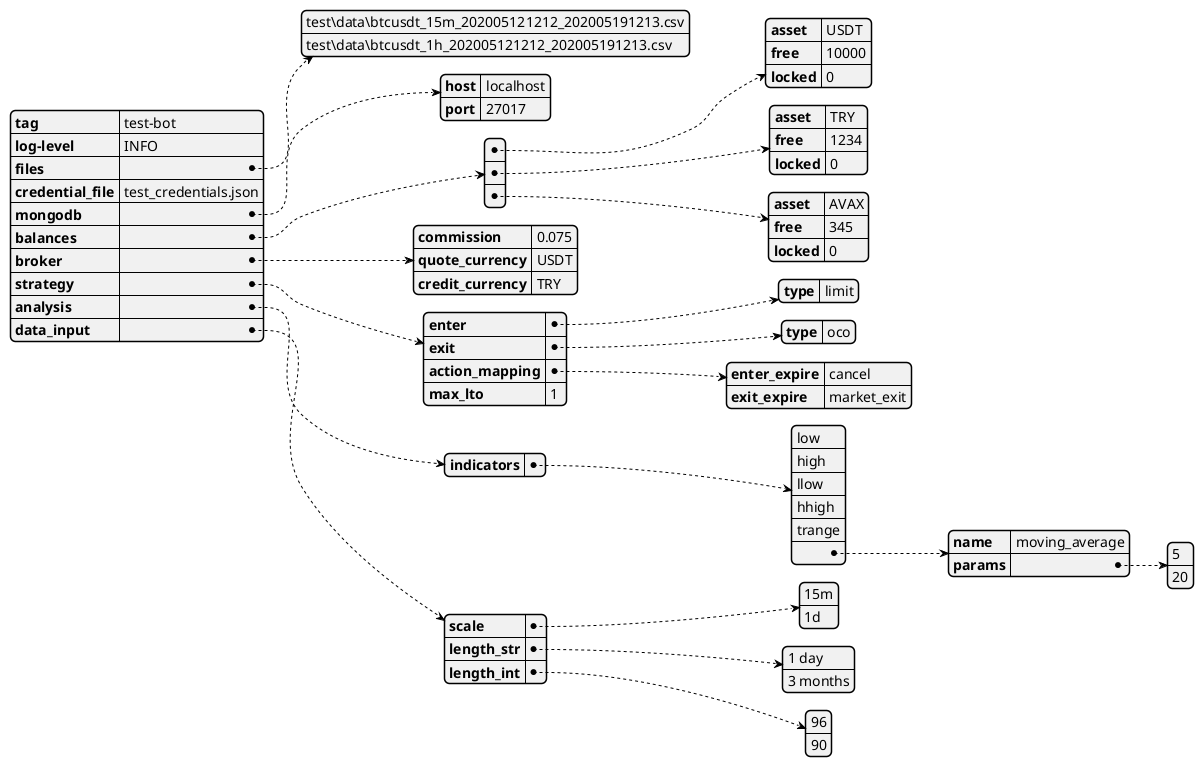 @startjson
{
    "tag": "test-bot",
    "log-level": "INFO",
    "files": [
        "test\\data\\btcusdt_15m_202005121212_202005191213.csv",
        "test\\data\\btcusdt_1h_202005121212_202005191213.csv"
        ],
    "credential_file": "test_credentials.json",
    "mongodb":{
        "host": "localhost",
        "port": 27017
    },
    "balances": [
        {
            "asset": "USDT", 
            "free": 10000, 
            "locked": 0
        },
        {
            "asset": "TRY", 
            "free": 1234, 
            "locked": 0
        },
        {
            "asset": "AVAX", 
            "free": 345, 
            "locked": 0
        }
    ],
    "broker": {
        "commission": 0.075,
        "quote_currency": "USDT",
        "credit_currency": "TRY"
    },
    "strategy": {
        "enter": {
            "type": "limit"
        },
        "exit": {
            "type": "oco"
        },
        "action_mapping": {
            "enter_expire": "cancel",
            "exit_expire": "market_exit"
        },
        "max_lto": 1
    },
    "analysis": {
        "indicators": ["low","high","llow", "hhigh", "trange", {"name":"moving_average", "params":[5,20]}]
    },
    "data_input": {
        "scale":["15m", "1d"],
        "length_str":[ "1 day", "3 months" ],
        "length_int":[ 96, 90 ]
    }
}
@endjson

Note: it is expected from all files to have the same timescale such as 15m, 1h etc

BROKER:
    Broker section only used in TEST mode.

STRATEGY:
    enter:
        - limit
        - market
    
    exit:
        - oco
        - limit
        - market

    action_mapping:
        'action_mapping' item contains "status-action" pairs, which directs the flow of TOs
        
        enter_expire:
            - cancel (default if postpone fails once)
            - postpone
            - market_enter

        exit_expire:
            - market_exit (default if postpone fails once)
            - postpone

ANALYSIS:
    indicators:
        - low:
        - high:
        - llow:
        - obv:
        - dict:
            - name:
            - param
    # TODO: Each indicator should be explained in a doc to keep things manageable

    # TODO: NEXT: If an indicator item is dict then it requires some parameters to run.


DATA_INPUT:
    data_input is used to determine which time scales will be used( 1m, 15m, 1h, 1d etc.) and what should be the length of historical data in this time_scale
    - scale
        KLINE_INTERVAL_1MINUTE = '1m'
        KLINE_INTERVAL_3MINUTE = '3m'
        KLINE_INTERVAL_5MINUTE = '5m'
        KLINE_INTERVAL_15MINUTE = '15m'
        KLINE_INTERVAL_30MINUTE = '30m'
        KLINE_INTERVAL_1HOUR = '1h'
        KLINE_INTERVAL_2HOUR = '2h'
        KLINE_INTERVAL_4HOUR = '4h'
        KLINE_INTERVAL_6HOUR = '6h'
        KLINE_INTERVAL_8HOUR = '8h'
        KLINE_INTERVAL_12HOUR = '12h'
        KLINE_INTERVAL_1DAY = '1d'
        KLINE_INTERVAL_3DAY = '3d'
        KLINE_INTERVAL_1WEEK = '1w'
        KLINE_INTERVAL_1MONTH = '1M'
    
    - length

        The value can be a human readable string, such as "1 hour", "1 day", "1 week", "1 month", "6 months", "12 months".
        
        Some suggestions to use:       length_int | length_str

        KLINE_INTERVAL_1MINUTE = '1m'       | 720 | 12 hours
        KLINE_INTERVAL_3MINUTE = '3m'       | 480 | 1 day
        KLINE_INTERVAL_5MINUTE = '5m'       | 288 | 1 day
        KLINE_INTERVAL_15MINUTE = '15m'     | 96  | 1 day
        KLINE_INTERVAL_30MINUTE = '30m'     | 336 | 1 week
        KLINE_INTERVAL_1HOUR = '1h'         | 168 | 1 week
        KLINE_INTERVAL_2HOUR = '2h'         | 84  | 1 week
        KLINE_INTERVAL_4HOUR = '4h'         | 42  | 1 week
        KLINE_INTERVAL_6HOUR = '6h'         | 28  | 1 week
        KLINE_INTERVAL_8HOUR = '8h'         | 90  | 1 month
        KLINE_INTERVAL_12HOUR = '12h'       | 60  | 1 month
        KLINE_INTERVAL_1DAY = '1d'          | 90  | 3 months
        KLINE_INTERVAL_3DAY = '3d'          | 30  | 3 months
        KLINE_INTERVAL_1WEEK = '1w'         | 52  | 1 year
        KLINE_INTERVAL_1MONTH = '1M'        | 12  | 1 year
        
# TODO: NEXT: Check what happens if an unused scale and length is given
# TODO: NEXT: Check binance package to see if there is a limit (it is written 500) for receiving some number of candles
# TODO: NEXT: Check binance package to see if there the received last candle is the current newly open candle or not.
              If so, TEST module should be updated to behave the same.
# TODO: NEXT: Check the effect of timezone. If needed it can be added

# TODO: FUTURE: There should be mapping such as: 
#               feature                | strategy   | indicators
#               falling knife catching | x          | y,z
#
# TODO: There should be testing mechanism for each feaure